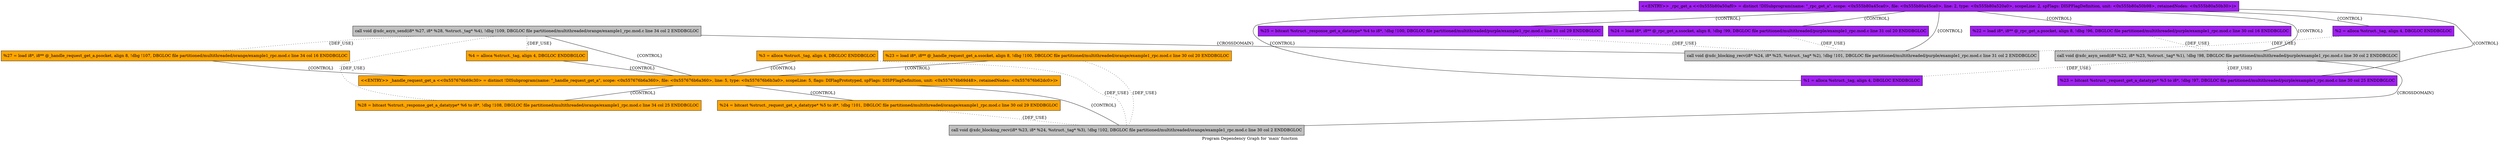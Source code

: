 strict graph "Program Dependency Graph for 'main' function" {
label="Program Dependency Graph for 'main' function";
Node0x557676b9ce00 [fillcolor=orange, label="{  %3 = alloca %struct._tag, align 4, DBGLOC  ENDDBGLOC}", shape="record", side="orange/orange", style=filled];
Node0x555b80a8c170 [fillcolor=purple, label="{\<\<ENTRY\>\> _rpc_get_a \<\<0x555b80a50af0\> = distinct !DISubprogram(name: \"_rpc_get_a\", scope: \<0x555b80a45ca0\>, file: \<0x555b80a45ca0\>, line: 2, type: \<0x555b80a520a0\>, scopeLine: 2, spFlags: DISPFlagDefinition, unit: \<0x555b80a50b98\>, retainedNodes: \<0x555b80a50b30\>)\>}", shape="record", side="purple/purple", style=filled];
Node0x557676ba2310 [fillcolor=orange, label="{  %23 = load i8*, i8** @_handle_request_get_a.ssocket, align 8, !dbg !100, DBGLOC file partitioned/multithreaded/orange/example1_rpc.mod.c line 30 col 20 ENDDBGLOC}", shape="record", side="orange/orange", style=filled];
Node0x557676ba1a40 [dbginfo="Name: xdc_asyn_send on line 34 column 2 in file partitioned/multithreaded/orange/example1_rpc.mod.c (local)", fillcolor="gray", label="{  call void @xdc_asyn_send(i8* %27, i8* %28, %struct._tag* %4), !dbg !109, DBGLOC file partitioned/multithreaded/orange/example1_rpc.mod.c line 34 col 2 ENDDBGLOC}", shape="record", side="orange/orange", style="filled"];
Node0x555b80a8fd10 [fillcolor=purple, label="{  %25 = bitcast %struct._response_get_a_datatype* %4 to i8*, !dbg !100, DBGLOC file partitioned/multithreaded/purple/example1_rpc.mod.c line 31 col 29 ENDDBGLOC}", shape="record", side="purple/purple", style=filled];
Node0x555b80a8f8c0 [fillcolor=purple, label="{  %2 = alloca %struct._tag, align 4, DBGLOC  ENDDBGLOC}", shape="record", side="purple/purple", style=filled];
Node0x557676ba2370 [fillcolor=orange, label="{  %27 = load i8*, i8** @_handle_request_get_a.psocket, align 8, !dbg !107, DBGLOC file partitioned/multithreaded/orange/example1_rpc.mod.c line 34 col 16 ENDDBGLOC}", shape="record", side="orange/orange", style=filled];
Node0x555b80a90440 [fillcolor=purple, label="{  %24 = load i8*, i8** @_rpc_get_a.ssocket, align 8, !dbg !99, DBGLOC file partitioned/multithreaded/purple/example1_rpc.mod.c line 31 col 20 ENDDBGLOC}", shape="record", side="purple/purple", style=filled];
Node0x555b80a903e0 [fillcolor=purple, label="{  %22 = load i8*, i8** @_rpc_get_a.psocket, align 8, !dbg !96, DBGLOC file partitioned/multithreaded/purple/example1_rpc.mod.c line 30 col 16 ENDDBGLOC}", shape="record", side="purple/purple", style=filled];
Node0x557676ba18f0 [fillcolor=orange, label="{  %4 = alloca %struct._tag, align 4, DBGLOC  ENDDBGLOC}", shape="record", side="orange/orange", style=filled];
Node0x555b80a8f950 [dbginfo="Name: xdc_blocking_recv on line 31 column 2 in file partitioned/multithreaded/purple/example1_rpc.mod.c (local)", fillcolor="gray", label="{  call void @xdc_blocking_recv(i8* %24, i8* %25, %struct._tag* %2), !dbg !101, DBGLOC file partitioned/multithreaded/purple/example1_rpc.mod.c line 31 col 2 ENDDBGLOC}", shape="record", side="purple/purple", style="filled"];
Node0x555b80a8f8f0 [dbginfo="Name: xdc_asyn_send on line 30 column 2 in file partitioned/multithreaded/purple/example1_rpc.mod.c (local)", fillcolor="gray", label="{  call void @xdc_asyn_send(i8* %22, i8* %23, %struct._tag* %1), !dbg !98, DBGLOC file partitioned/multithreaded/purple/example1_rpc.mod.c line 30 col 2 ENDDBGLOC}", shape="record", side="purple/purple", style="filled"];
Node0x557676ba2820 [fillcolor=orange, label="{\<\<ENTRY\>\> _handle_request_get_a \<\<0x557676b69c30\> = distinct !DISubprogram(name: \"_handle_request_get_a\", scope: \<0x557676b6a360\>, file: \<0x557676b6a360\>, line: 5, type: \<0x557676b6b3a0\>, scopeLine: 5, flags: DIFlagPrototyped, spFlags: DISPFlagDefinition, unit: \<0x557676b69d48\>, retainedNodes: \<0x557676b62dc0\>)\>}", shape="record", side="orange/orange", style=filled];
Node0x557676ba1b00 [fillcolor=orange, label="{  %24 = bitcast %struct._request_get_a_datatype* %5 to i8*, !dbg !101, DBGLOC file partitioned/multithreaded/orange/example1_rpc.mod.c line 30 col 29 ENDDBGLOC}", shape="record", side="orange/orange", style=filled];
Node0x557676ba1800 [dbginfo="Name: xdc_blocking_recv on line 30 column 2 in file partitioned/multithreaded/orange/example1_rpc.mod.c (local)", fillcolor="gray", label="{  call void @xdc_blocking_recv(i8* %23, i8* %24, %struct._tag* %3), !dbg !102, DBGLOC file partitioned/multithreaded/orange/example1_rpc.mod.c line 30 col 2 ENDDBGLOC}", shape="record", side="orange/orange", style="filled"];
Node0x557676ba1c20 [fillcolor=orange, label="{  %28 = bitcast %struct._response_get_a_datatype* %6 to i8*, !dbg !108, DBGLOC file partitioned/multithreaded/orange/example1_rpc.mod.c line 34 col 25 ENDDBGLOC}", shape="record", side="orange/orange", style=filled];
Node0x555b80a93200 [fillcolor=purple, label="{  %1 = alloca %struct._tag, align 4, DBGLOC  ENDDBGLOC}", shape="record", side="purple/purple", style=filled];
Node0x555b80a8fb60 [fillcolor=purple, label="{  %23 = bitcast %struct._request_get_a_datatype* %3 to i8*, !dbg !97, DBGLOC file partitioned/multithreaded/purple/example1_rpc.mod.c line 30 col 25 ENDDBGLOC}", shape="record", side="purple/purple", style=filled];
N [pos="0,25!", shape=polygon, side=green, style=invis];
S [pos="0,-25!", shape=polygon, side=orange, style=invis];
Node0x557676b9ce00 -- Node0x557676ba1800  [label="{DEF_USE}", style="dotted"];
Node0x557676b9ce00 -- Node0x557676ba2820  [label="{CONTROL}"];
Node0x557676b9ce00 -- S  [style=invis];
Node0x555b80a8c170 -- Node0x555b80a93200  [label="{CONTROL}"];
Node0x555b80a8c170 -- Node0x555b80a8f8c0  [label="{CONTROL}"];
Node0x555b80a8c170 -- Node0x555b80a903e0  [label="{CONTROL}"];
Node0x555b80a8c170 -- Node0x555b80a8fb60  [label="{CONTROL}"];
Node0x555b80a8c170 -- Node0x555b80a8f8f0  [label="{CONTROL}"];
Node0x555b80a8c170 -- Node0x555b80a90440  [label="{CONTROL}"];
Node0x555b80a8c170 -- Node0x555b80a8fd10  [label="{CONTROL}"];
Node0x555b80a8c170 -- Node0x555b80a8f950  [label="{CONTROL}"];
Node0x555b80a8c170 -- N  [style=invis];
Node0x557676ba2310 -- Node0x557676ba1800  [label="{DEF_USE}", style="dotted"];
Node0x557676ba2310 -- Node0x557676ba2820  [label="{CONTROL}"];
Node0x557676ba2310 -- S  [style=invis];
Node0x557676ba1a40 -- Node0x557676ba18f0  [label="{DEF_USE}", style="dotted"];
Node0x557676ba1a40 -- Node0x555b80a8f950  [label="{CROSSDOMAIN}"];
Node0x557676ba1a40 -- Node0x557676ba1c20  [label="{DEF_USE}", style="dotted"];
Node0x557676ba1a40 -- Node0x557676ba2370  [label="{DEF_USE}", style="dotted"];
Node0x557676ba1a40 -- Node0x557676ba2820  [label="{CONTROL}"];
Node0x555b80a8fd10 -- Node0x555b80a8f950  [label="{DEF_USE}", style="dotted"];
Node0x555b80a8fd10 -- N  [style=invis];
Node0x555b80a8f8c0 -- Node0x555b80a8f950  [label="{DEF_USE}", style="dotted"];
Node0x555b80a8f8c0 -- N  [style=invis];
Node0x557676ba2370 -- Node0x557676ba2820  [label="{CONTROL}"];
Node0x557676ba2370 -- S  [style=invis];
Node0x555b80a90440 -- Node0x555b80a8f950  [label="{DEF_USE}", style="dotted"];
Node0x555b80a90440 -- N  [style=invis];
Node0x555b80a903e0 -- Node0x555b80a8f8f0  [label="{DEF_USE}", style="dotted"];
Node0x555b80a903e0 -- N  [style=invis];
Node0x557676ba18f0 -- Node0x557676ba2820  [label="{CONTROL}"];
Node0x557676ba18f0 -- S  [style=invis];
Node0x555b80a8f8f0 -- Node0x557676ba1800  [label="{CROSSDOMAIN}"];
Node0x555b80a8f8f0 -- Node0x555b80a93200  [label="{DEF_USE}", style="dotted"];
Node0x555b80a8f8f0 -- Node0x555b80a8fb60  [label="{DEF_USE}", style="dotted"];
Node0x557676ba2820 -- Node0x557676ba1b00  [label="{CONTROL}"];
Node0x557676ba2820 -- Node0x557676ba1800  [label="{CONTROL}"];
Node0x557676ba2820 -- Node0x557676ba1c20  [label="{CONTROL}"];
Node0x557676ba2820 -- S  [style=invis];
Node0x557676ba1b00 -- Node0x557676ba1800  [label="{DEF_USE}", style="dotted"];
Node0x557676ba1b00 -- S  [style=invis];
Node0x557676ba1c20 -- S  [style=invis];
Node0x555b80a93200 -- N  [style=invis];
Node0x555b80a8fb60 -- N  [style=invis];
}
